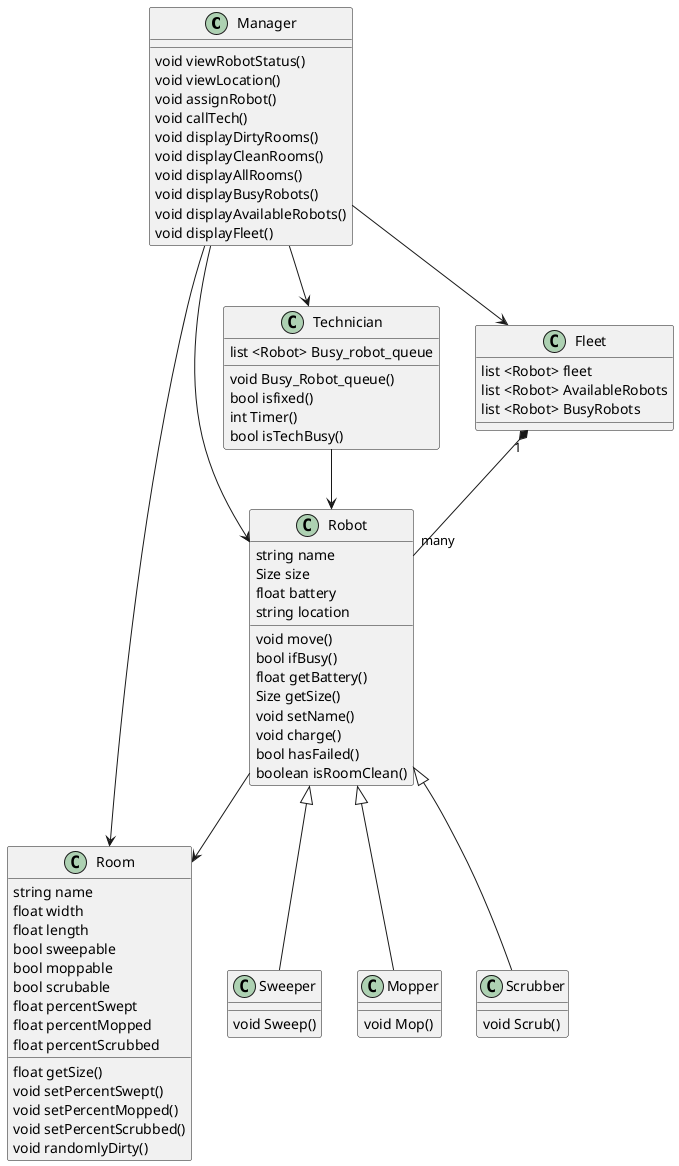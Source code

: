 @startuml Class Diagram

'Manager uses Room
Manager --> Room
'Manager uses Robot
Manager --> Robot
'Manager uses Technician
Manager --> Technician
'Manager uses Fleet'
Manager --> Fleet


'Sweeper is a Robot
Robot <|-- Sweeper
'Mopper is a Robot
Robot <|-- Mopper
'Scrubber is a Robot
Robot <|-- Scrubber
'Technician uses Robot
Technician --> Robot
'Robot uses Room
Robot --> Room
'One Fleet contains many robots
Fleet "1" *-- "many" Robot


class Manager
Manager : void viewRobotStatus()
Manager : void viewLocation()
Manager : void assignRobot()
Manager : void callTech()
Manager : void displayDirtyRooms()
Manager : void displayCleanRooms()
Manager : void displayAllRooms()
Manager : void displayBusyRobots()
Manager : void displayAvailableRobots()
Manager : void displayFleet()

class Room{
string name
float width
float length
bool sweepable
bool moppable
bool scrubable
float percentSwept
float percentMopped
float percentScrubbed

float getSize()
void setPercentSwept()
void setPercentMopped()
void setPercentScrubbed()
void randomlyDirty()
}

class Robot{
string name
Size size
float battery 
string location

void move()
bool ifBusy()
float getBattery()
Size getSize()
void setName()
void charge()
bool hasFailed()
boolean isRoomClean()
}

class Fleet{
      list <Robot> fleet
      list <Robot> AvailableRobots
      list <Robot> BusyRobots

}

class Technician{
    void Busy_Robot_queue() 
    bool isfixed()
    int Timer()
    bool isTechBusy()
    list <Robot> Busy_robot_queue

}

class Sweeper{
    void Sweep()
}

class Scrubber{
    void Scrub()
}

class Mopper{
    void Mop()
}

@enduml
